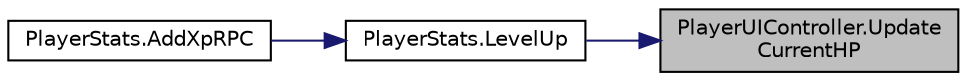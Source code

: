 digraph "PlayerUIController.UpdateCurrentHP"
{
 // INTERACTIVE_SVG=YES
 // LATEX_PDF_SIZE
  edge [fontname="Helvetica",fontsize="10",labelfontname="Helvetica",labelfontsize="10"];
  node [fontname="Helvetica",fontsize="10",shape=record];
  rankdir="RL";
  Node1 [label="PlayerUIController.Update\lCurrentHP",height=0.2,width=0.4,color="black", fillcolor="grey75", style="filled", fontcolor="black",tooltip="Sets the current HP value to the Image."];
  Node1 -> Node2 [dir="back",color="midnightblue",fontsize="10",style="solid",fontname="Helvetica"];
  Node2 [label="PlayerStats.LevelUp",height=0.2,width=0.4,color="black", fillcolor="white", style="filled",URL="$class_player_stats.html#a75c908d1b8c5eb0b414db7ab99ceab9e",tooltip="Called whenever the player levels up."];
  Node2 -> Node3 [dir="back",color="midnightblue",fontsize="10",style="solid",fontname="Helvetica"];
  Node3 [label="PlayerStats.AddXpRPC",height=0.2,width=0.4,color="black", fillcolor="white", style="filled",URL="$class_player_stats.html#af74a866a9312c345f3cd03235be2f329",tooltip=" "];
}

